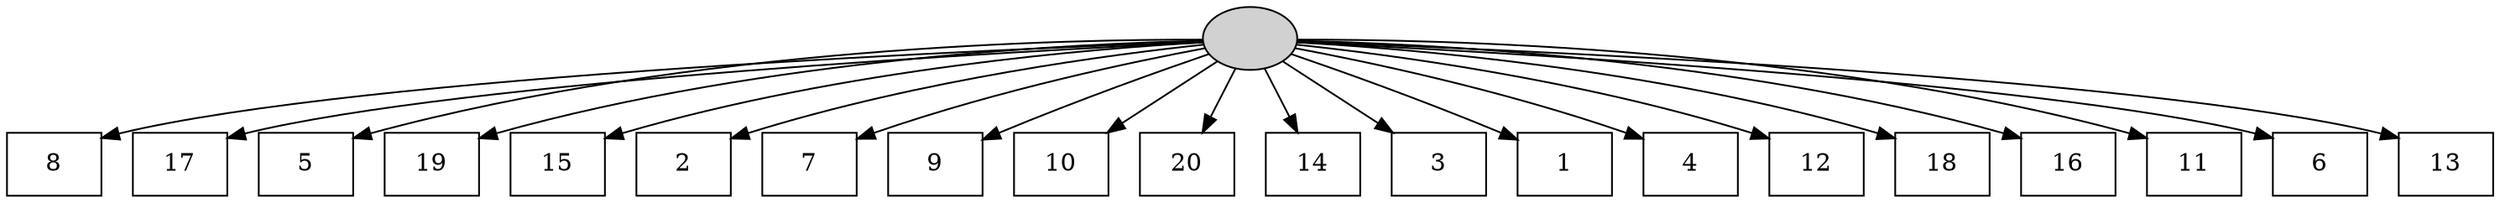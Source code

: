 digraph G {
0[style=filled, fillcolor=grey82, label=""];
1[shape=box,style=filled, fillcolor=white,label="8\n"];
2[shape=box,style=filled, fillcolor=white,label="17\n"];
3[shape=box,style=filled, fillcolor=white,label="5\n"];
4[shape=box,style=filled, fillcolor=white,label="19\n"];
5[shape=box,style=filled, fillcolor=white,label="15\n"];
6[shape=box,style=filled, fillcolor=white,label="2\n"];
7[shape=box,style=filled, fillcolor=white,label="7\n"];
8[shape=box,style=filled, fillcolor=white,label="9\n"];
9[shape=box,style=filled, fillcolor=white,label="10\n"];
10[shape=box,style=filled, fillcolor=white,label="20\n"];
11[shape=box,style=filled, fillcolor=white,label="14\n"];
12[shape=box,style=filled, fillcolor=white,label="3\n"];
13[shape=box,style=filled, fillcolor=white,label="1\n"];
14[shape=box,style=filled, fillcolor=white,label="4\n"];
15[shape=box,style=filled, fillcolor=white,label="12\n"];
16[shape=box,style=filled, fillcolor=white,label="18\n"];
17[shape=box,style=filled, fillcolor=white,label="16\n"];
18[shape=box,style=filled, fillcolor=white,label="11\n"];
19[shape=box,style=filled, fillcolor=white,label="6\n"];
20[shape=box,style=filled, fillcolor=white,label="13\n"];
0->1 ;
0->2 ;
0->3 ;
0->4 ;
0->5 ;
0->6 ;
0->7 ;
0->8 ;
0->9 ;
0->10 ;
0->11 ;
0->12 ;
0->13 ;
0->14 ;
0->15 ;
0->16 ;
0->17 ;
0->18 ;
0->19 ;
0->20 ;
}
